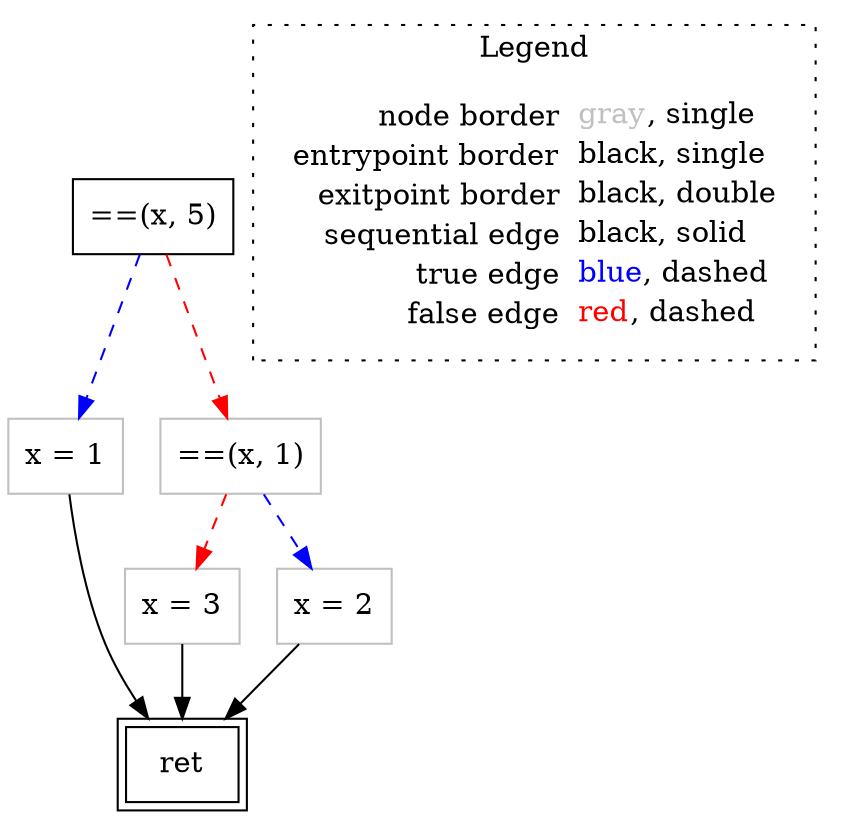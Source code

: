 digraph {
	"node0" [shape="rect",color="black",label=<==(x, 5)>];
	"node1" [shape="rect",color="gray",label=<x = 1>];
	"node2" [shape="rect",color="gray",label=<x = 3>];
	"node3" [shape="rect",color="gray",label=<==(x, 1)>];
	"node4" [shape="rect",color="gray",label=<x = 2>];
	"node5" [shape="rect",color="black",peripheries="2",label=<ret>];
	"node0" -> "node1" [color="blue",style="dashed"];
	"node0" -> "node3" [color="red",style="dashed"];
	"node1" -> "node5" [color="black"];
	"node2" -> "node5" [color="black"];
	"node3" -> "node2" [color="red",style="dashed"];
	"node3" -> "node4" [color="blue",style="dashed"];
	"node4" -> "node5" [color="black"];
subgraph cluster_legend {
	label="Legend";
	style=dotted;
	node [shape=plaintext];
	"legend" [label=<<table border="0" cellpadding="2" cellspacing="0" cellborder="0"><tr><td align="right">node border&nbsp;</td><td align="left"><font color="gray">gray</font>, single</td></tr><tr><td align="right">entrypoint border&nbsp;</td><td align="left"><font color="black">black</font>, single</td></tr><tr><td align="right">exitpoint border&nbsp;</td><td align="left"><font color="black">black</font>, double</td></tr><tr><td align="right">sequential edge&nbsp;</td><td align="left"><font color="black">black</font>, solid</td></tr><tr><td align="right">true edge&nbsp;</td><td align="left"><font color="blue">blue</font>, dashed</td></tr><tr><td align="right">false edge&nbsp;</td><td align="left"><font color="red">red</font>, dashed</td></tr></table>>];
}

}
